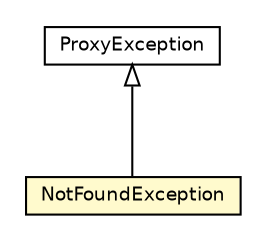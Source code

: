 #!/usr/local/bin/dot
#
# Class diagram 
# Generated by UmlGraph version 4.6 (http://www.spinellis.gr/sw/umlgraph)
#

digraph G {
	edge [fontname="Helvetica",fontsize=10,labelfontname="Helvetica",labelfontsize=10];
	node [fontname="Helvetica",fontsize=10,shape=plaintext];
	// org.apache.maven.archiva.proxy.ProxyException
	c144178 [label=<<table border="0" cellborder="1" cellspacing="0" cellpadding="2" port="p" href="./ProxyException.html">
		<tr><td><table border="0" cellspacing="0" cellpadding="1">
			<tr><td> ProxyException </td></tr>
		</table></td></tr>
		</table>>, fontname="Helvetica", fontcolor="black", fontsize=9.0];
	// org.apache.maven.archiva.proxy.NotFoundException
	c144182 [label=<<table border="0" cellborder="1" cellspacing="0" cellpadding="2" port="p" bgcolor="lemonChiffon" href="./NotFoundException.html">
		<tr><td><table border="0" cellspacing="0" cellpadding="1">
			<tr><td> NotFoundException </td></tr>
		</table></td></tr>
		</table>>, fontname="Helvetica", fontcolor="black", fontsize=9.0];
	//org.apache.maven.archiva.proxy.NotFoundException extends org.apache.maven.archiva.proxy.ProxyException
	c144178:p -> c144182:p [dir=back,arrowtail=empty];
}

